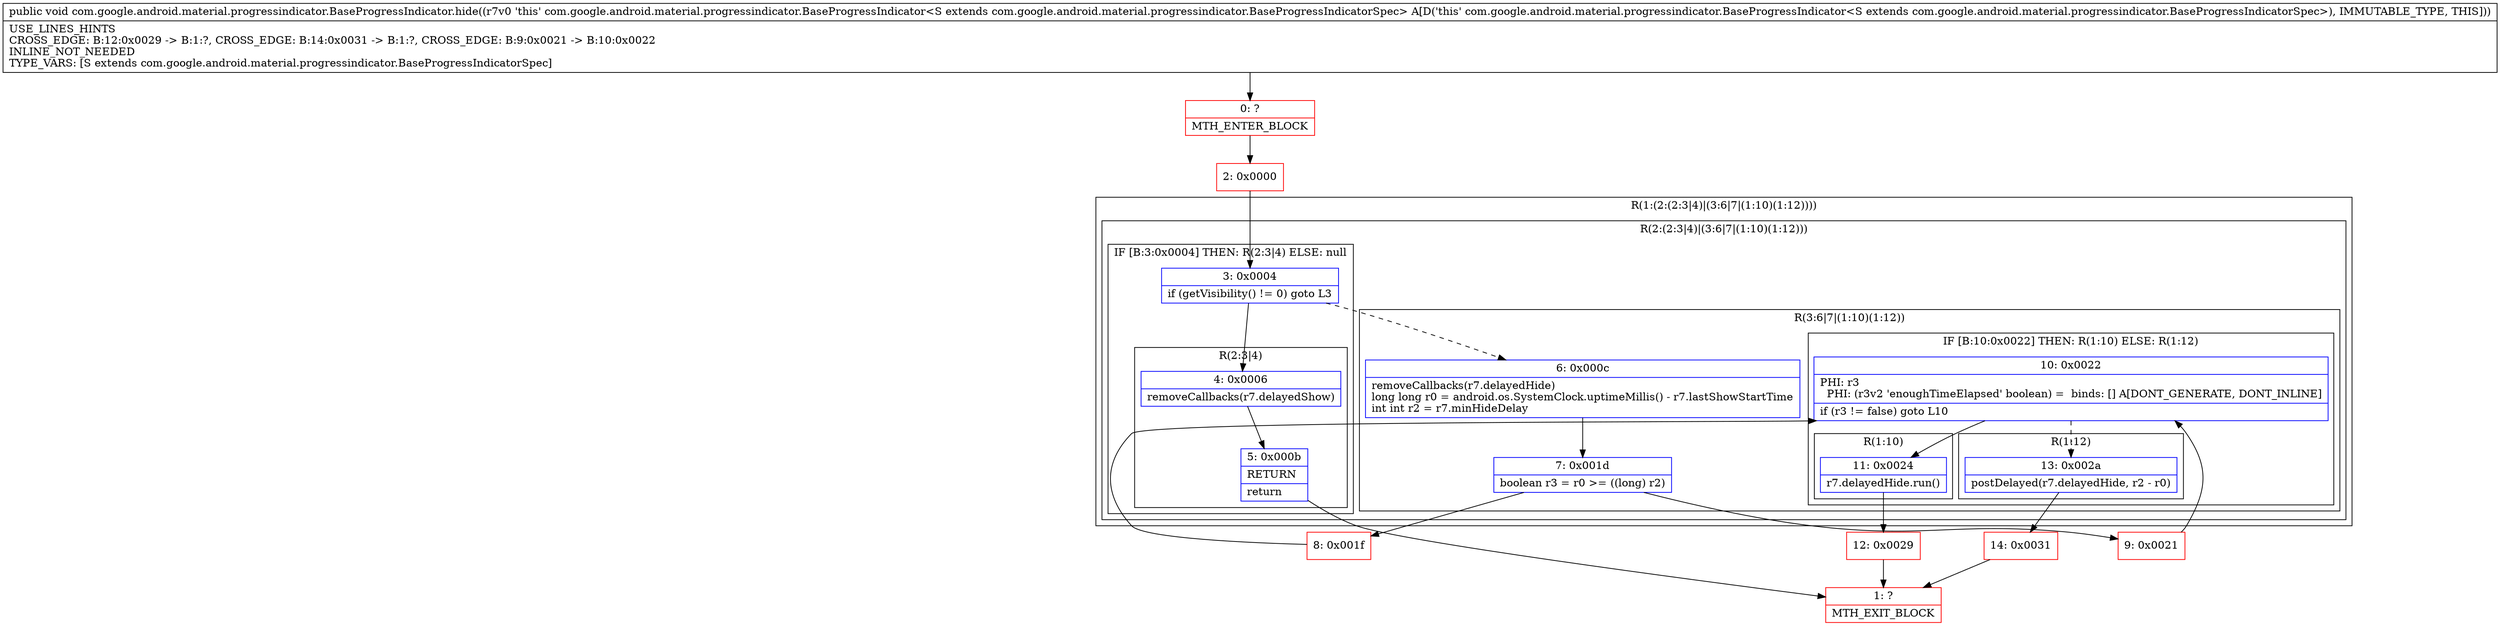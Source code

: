 digraph "CFG forcom.google.android.material.progressindicator.BaseProgressIndicator.hide()V" {
subgraph cluster_Region_1596484984 {
label = "R(1:(2:(2:3|4)|(3:6|7|(1:10)(1:12))))";
node [shape=record,color=blue];
subgraph cluster_Region_1654622702 {
label = "R(2:(2:3|4)|(3:6|7|(1:10)(1:12)))";
node [shape=record,color=blue];
subgraph cluster_IfRegion_21962247 {
label = "IF [B:3:0x0004] THEN: R(2:3|4) ELSE: null";
node [shape=record,color=blue];
Node_3 [shape=record,label="{3\:\ 0x0004|if (getVisibility() != 0) goto L3\l}"];
subgraph cluster_Region_333836694 {
label = "R(2:3|4)";
node [shape=record,color=blue];
Node_4 [shape=record,label="{4\:\ 0x0006|removeCallbacks(r7.delayedShow)\l}"];
Node_5 [shape=record,label="{5\:\ 0x000b|RETURN\l|return\l}"];
}
}
subgraph cluster_Region_1671618778 {
label = "R(3:6|7|(1:10)(1:12))";
node [shape=record,color=blue];
Node_6 [shape=record,label="{6\:\ 0x000c|removeCallbacks(r7.delayedHide)\llong long r0 = android.os.SystemClock.uptimeMillis() \- r7.lastShowStartTime\lint int r2 = r7.minHideDelay\l}"];
Node_7 [shape=record,label="{7\:\ 0x001d|boolean r3 = r0 \>= ((long) r2)\l}"];
subgraph cluster_IfRegion_1751866531 {
label = "IF [B:10:0x0022] THEN: R(1:10) ELSE: R(1:12)";
node [shape=record,color=blue];
Node_10 [shape=record,label="{10\:\ 0x0022|PHI: r3 \l  PHI: (r3v2 'enoughTimeElapsed' boolean) =  binds: [] A[DONT_GENERATE, DONT_INLINE]\l|if (r3 != false) goto L10\l}"];
subgraph cluster_Region_255462719 {
label = "R(1:10)";
node [shape=record,color=blue];
Node_11 [shape=record,label="{11\:\ 0x0024|r7.delayedHide.run()\l}"];
}
subgraph cluster_Region_1595712722 {
label = "R(1:12)";
node [shape=record,color=blue];
Node_13 [shape=record,label="{13\:\ 0x002a|postDelayed(r7.delayedHide, r2 \- r0)\l}"];
}
}
}
}
}
Node_0 [shape=record,color=red,label="{0\:\ ?|MTH_ENTER_BLOCK\l}"];
Node_2 [shape=record,color=red,label="{2\:\ 0x0000}"];
Node_1 [shape=record,color=red,label="{1\:\ ?|MTH_EXIT_BLOCK\l}"];
Node_8 [shape=record,color=red,label="{8\:\ 0x001f}"];
Node_12 [shape=record,color=red,label="{12\:\ 0x0029}"];
Node_14 [shape=record,color=red,label="{14\:\ 0x0031}"];
Node_9 [shape=record,color=red,label="{9\:\ 0x0021}"];
MethodNode[shape=record,label="{public void com.google.android.material.progressindicator.BaseProgressIndicator.hide((r7v0 'this' com.google.android.material.progressindicator.BaseProgressIndicator\<S extends com.google.android.material.progressindicator.BaseProgressIndicatorSpec\> A[D('this' com.google.android.material.progressindicator.BaseProgressIndicator\<S extends com.google.android.material.progressindicator.BaseProgressIndicatorSpec\>), IMMUTABLE_TYPE, THIS]))  | USE_LINES_HINTS\lCROSS_EDGE: B:12:0x0029 \-\> B:1:?, CROSS_EDGE: B:14:0x0031 \-\> B:1:?, CROSS_EDGE: B:9:0x0021 \-\> B:10:0x0022\lINLINE_NOT_NEEDED\lTYPE_VARS: [S extends com.google.android.material.progressindicator.BaseProgressIndicatorSpec]\l}"];
MethodNode -> Node_0;Node_3 -> Node_4;
Node_3 -> Node_6[style=dashed];
Node_4 -> Node_5;
Node_5 -> Node_1;
Node_6 -> Node_7;
Node_7 -> Node_8;
Node_7 -> Node_9;
Node_10 -> Node_11;
Node_10 -> Node_13[style=dashed];
Node_11 -> Node_12;
Node_13 -> Node_14;
Node_0 -> Node_2;
Node_2 -> Node_3;
Node_8 -> Node_10;
Node_12 -> Node_1;
Node_14 -> Node_1;
Node_9 -> Node_10;
}

